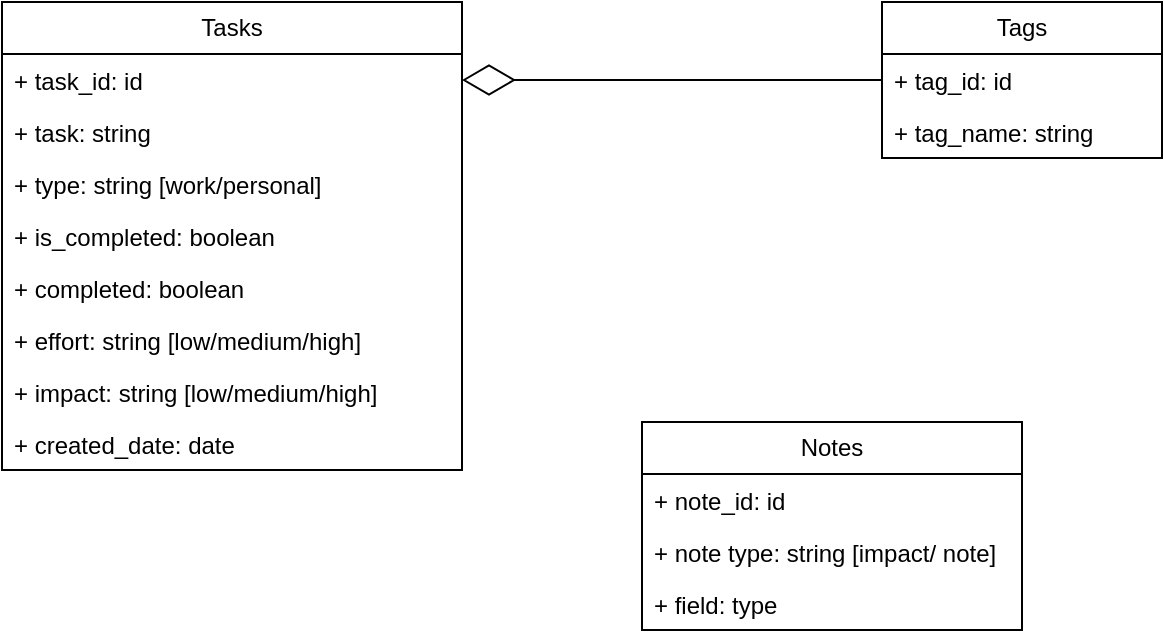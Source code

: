 <mxfile version="22.0.6" type="github">
  <diagram name="Page-1" id="bIse1sEXqI63IvtKZNgD">
    <mxGraphModel dx="951" dy="709" grid="1" gridSize="10" guides="1" tooltips="1" connect="1" arrows="1" fold="1" page="1" pageScale="1" pageWidth="850" pageHeight="1100" math="0" shadow="0">
      <root>
        <mxCell id="0" />
        <mxCell id="1" parent="0" />
        <mxCell id="Ncuitg3gsHuqARtvOZ92-11" value="Tasks" style="swimlane;fontStyle=0;childLayout=stackLayout;horizontal=1;startSize=26;fillColor=none;horizontalStack=0;resizeParent=1;resizeParentMax=0;resizeLast=0;collapsible=1;marginBottom=0;whiteSpace=wrap;html=1;" vertex="1" parent="1">
          <mxGeometry x="160" y="160" width="230" height="234" as="geometry">
            <mxRectangle x="160" y="160" width="70" height="30" as="alternateBounds" />
          </mxGeometry>
        </mxCell>
        <mxCell id="Ncuitg3gsHuqARtvOZ92-12" value="+ task_id: id" style="text;strokeColor=none;fillColor=none;align=left;verticalAlign=top;spacingLeft=4;spacingRight=4;overflow=hidden;rotatable=0;points=[[0,0.5],[1,0.5]];portConstraint=eastwest;whiteSpace=wrap;html=1;" vertex="1" parent="Ncuitg3gsHuqARtvOZ92-11">
          <mxGeometry y="26" width="230" height="26" as="geometry" />
        </mxCell>
        <mxCell id="Ncuitg3gsHuqARtvOZ92-13" value="+ task: string" style="text;strokeColor=none;fillColor=none;align=left;verticalAlign=top;spacingLeft=4;spacingRight=4;overflow=hidden;rotatable=0;points=[[0,0.5],[1,0.5]];portConstraint=eastwest;whiteSpace=wrap;html=1;" vertex="1" parent="Ncuitg3gsHuqARtvOZ92-11">
          <mxGeometry y="52" width="230" height="26" as="geometry" />
        </mxCell>
        <mxCell id="Ncuitg3gsHuqARtvOZ92-14" value="+ type: string [work/personal]" style="text;strokeColor=none;fillColor=none;align=left;verticalAlign=top;spacingLeft=4;spacingRight=4;overflow=hidden;rotatable=0;points=[[0,0.5],[1,0.5]];portConstraint=eastwest;whiteSpace=wrap;html=1;" vertex="1" parent="Ncuitg3gsHuqARtvOZ92-11">
          <mxGeometry y="78" width="230" height="26" as="geometry" />
        </mxCell>
        <mxCell id="Ncuitg3gsHuqARtvOZ92-16" value="+ is_completed: boolean" style="text;strokeColor=none;fillColor=none;align=left;verticalAlign=top;spacingLeft=4;spacingRight=4;overflow=hidden;rotatable=0;points=[[0,0.5],[1,0.5]];portConstraint=eastwest;whiteSpace=wrap;html=1;" vertex="1" parent="Ncuitg3gsHuqARtvOZ92-11">
          <mxGeometry y="104" width="230" height="26" as="geometry" />
        </mxCell>
        <mxCell id="Ncuitg3gsHuqARtvOZ92-17" value="+ completed: boolean" style="text;strokeColor=none;fillColor=none;align=left;verticalAlign=top;spacingLeft=4;spacingRight=4;overflow=hidden;rotatable=0;points=[[0,0.5],[1,0.5]];portConstraint=eastwest;whiteSpace=wrap;html=1;" vertex="1" parent="Ncuitg3gsHuqARtvOZ92-11">
          <mxGeometry y="130" width="230" height="26" as="geometry" />
        </mxCell>
        <mxCell id="Ncuitg3gsHuqARtvOZ92-18" value="+ effort: string [low/medium/high]" style="text;strokeColor=none;fillColor=none;align=left;verticalAlign=top;spacingLeft=4;spacingRight=4;overflow=hidden;rotatable=0;points=[[0,0.5],[1,0.5]];portConstraint=eastwest;whiteSpace=wrap;html=1;" vertex="1" parent="Ncuitg3gsHuqARtvOZ92-11">
          <mxGeometry y="156" width="230" height="26" as="geometry" />
        </mxCell>
        <mxCell id="Ncuitg3gsHuqARtvOZ92-19" value="+ impact: string [low/medium/high]" style="text;strokeColor=none;fillColor=none;align=left;verticalAlign=top;spacingLeft=4;spacingRight=4;overflow=hidden;rotatable=0;points=[[0,0.5],[1,0.5]];portConstraint=eastwest;whiteSpace=wrap;html=1;" vertex="1" parent="Ncuitg3gsHuqARtvOZ92-11">
          <mxGeometry y="182" width="230" height="26" as="geometry" />
        </mxCell>
        <mxCell id="Ncuitg3gsHuqARtvOZ92-20" value="+ created_date: date" style="text;strokeColor=none;fillColor=none;align=left;verticalAlign=top;spacingLeft=4;spacingRight=4;overflow=hidden;rotatable=0;points=[[0,0.5],[1,0.5]];portConstraint=eastwest;whiteSpace=wrap;html=1;" vertex="1" parent="Ncuitg3gsHuqARtvOZ92-11">
          <mxGeometry y="208" width="230" height="26" as="geometry" />
        </mxCell>
        <mxCell id="Ncuitg3gsHuqARtvOZ92-23" value="Tags" style="swimlane;fontStyle=0;childLayout=stackLayout;horizontal=1;startSize=26;fillColor=none;horizontalStack=0;resizeParent=1;resizeParentMax=0;resizeLast=0;collapsible=1;marginBottom=0;whiteSpace=wrap;html=1;" vertex="1" parent="1">
          <mxGeometry x="600" y="160" width="140" height="78" as="geometry">
            <mxRectangle x="490" y="160" width="70" height="30" as="alternateBounds" />
          </mxGeometry>
        </mxCell>
        <mxCell id="Ncuitg3gsHuqARtvOZ92-24" value="+ tag_id: id" style="text;strokeColor=none;fillColor=none;align=left;verticalAlign=top;spacingLeft=4;spacingRight=4;overflow=hidden;rotatable=0;points=[[0,0.5],[1,0.5]];portConstraint=eastwest;whiteSpace=wrap;html=1;" vertex="1" parent="Ncuitg3gsHuqARtvOZ92-23">
          <mxGeometry y="26" width="140" height="26" as="geometry" />
        </mxCell>
        <mxCell id="Ncuitg3gsHuqARtvOZ92-25" value="+ tag_name: string" style="text;strokeColor=none;fillColor=none;align=left;verticalAlign=top;spacingLeft=4;spacingRight=4;overflow=hidden;rotatable=0;points=[[0,0.5],[1,0.5]];portConstraint=eastwest;whiteSpace=wrap;html=1;" vertex="1" parent="Ncuitg3gsHuqARtvOZ92-23">
          <mxGeometry y="52" width="140" height="26" as="geometry" />
        </mxCell>
        <mxCell id="Ncuitg3gsHuqARtvOZ92-32" value="" style="group" vertex="1" connectable="0" parent="1">
          <mxGeometry x="383" y="197" width="142" height="31" as="geometry" />
        </mxCell>
        <mxCell id="Ncuitg3gsHuqARtvOZ92-27" value="" style="endArrow=diamondThin;endFill=0;endSize=24;html=1;rounded=0;entryX=1;entryY=0.5;entryDx=0;entryDy=0;exitX=0;exitY=0.5;exitDx=0;exitDy=0;" edge="1" parent="Ncuitg3gsHuqARtvOZ92-32" source="Ncuitg3gsHuqARtvOZ92-24" target="Ncuitg3gsHuqARtvOZ92-12">
          <mxGeometry width="160" relative="1" as="geometry">
            <mxPoint x="-43" y="173" as="sourcePoint" />
            <mxPoint x="117" y="173" as="targetPoint" />
          </mxGeometry>
        </mxCell>
        <mxCell id="Ncuitg3gsHuqARtvOZ92-34" value="Notes" style="swimlane;fontStyle=0;childLayout=stackLayout;horizontal=1;startSize=26;fillColor=none;horizontalStack=0;resizeParent=1;resizeParentMax=0;resizeLast=0;collapsible=1;marginBottom=0;whiteSpace=wrap;html=1;" vertex="1" parent="1">
          <mxGeometry x="480" y="370" width="190" height="104" as="geometry" />
        </mxCell>
        <mxCell id="Ncuitg3gsHuqARtvOZ92-35" value="+ note_id: id" style="text;strokeColor=none;fillColor=none;align=left;verticalAlign=top;spacingLeft=4;spacingRight=4;overflow=hidden;rotatable=0;points=[[0,0.5],[1,0.5]];portConstraint=eastwest;whiteSpace=wrap;html=1;" vertex="1" parent="Ncuitg3gsHuqARtvOZ92-34">
          <mxGeometry y="26" width="190" height="26" as="geometry" />
        </mxCell>
        <mxCell id="Ncuitg3gsHuqARtvOZ92-36" value="+ note type: string [impact/ note]" style="text;strokeColor=none;fillColor=none;align=left;verticalAlign=top;spacingLeft=4;spacingRight=4;overflow=hidden;rotatable=0;points=[[0,0.5],[1,0.5]];portConstraint=eastwest;whiteSpace=wrap;html=1;" vertex="1" parent="Ncuitg3gsHuqARtvOZ92-34">
          <mxGeometry y="52" width="190" height="26" as="geometry" />
        </mxCell>
        <mxCell id="Ncuitg3gsHuqARtvOZ92-37" value="+ field: type" style="text;strokeColor=none;fillColor=none;align=left;verticalAlign=top;spacingLeft=4;spacingRight=4;overflow=hidden;rotatable=0;points=[[0,0.5],[1,0.5]];portConstraint=eastwest;whiteSpace=wrap;html=1;" vertex="1" parent="Ncuitg3gsHuqARtvOZ92-34">
          <mxGeometry y="78" width="190" height="26" as="geometry" />
        </mxCell>
      </root>
    </mxGraphModel>
  </diagram>
</mxfile>
